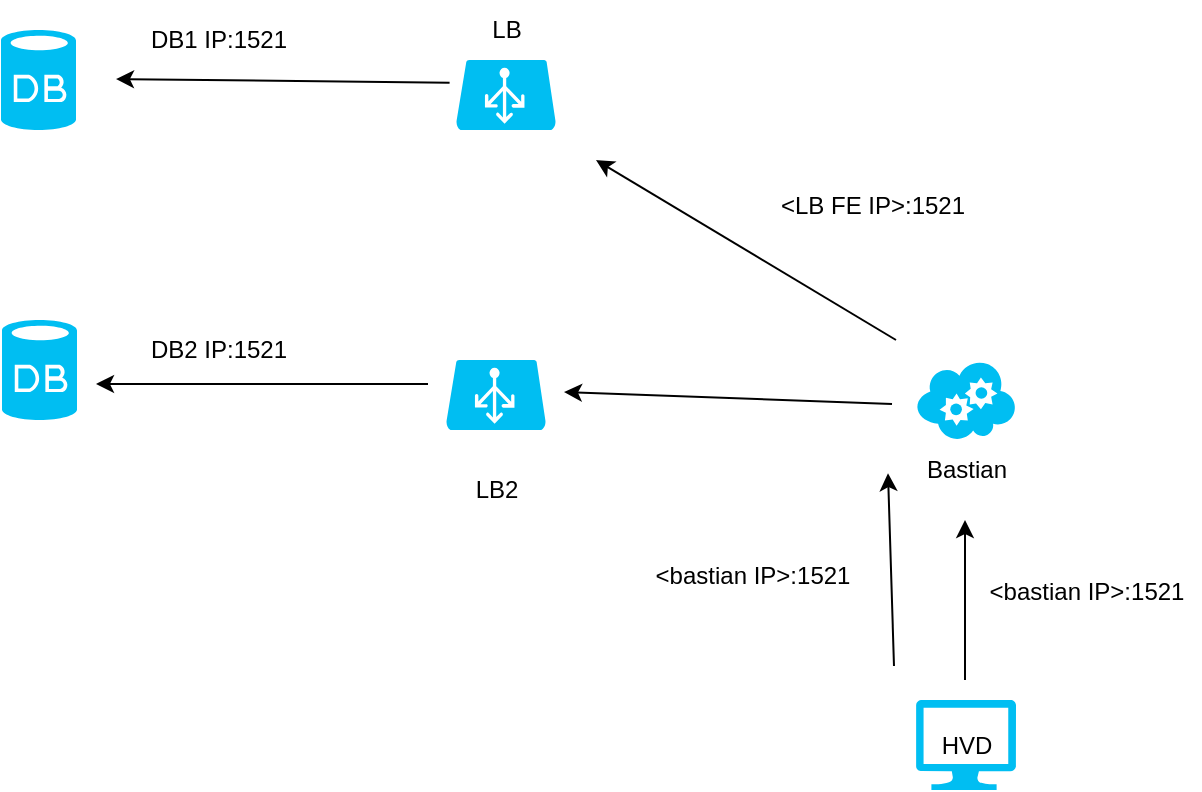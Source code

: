 <mxfile version="20.2.7" type="github">
  <diagram id="ayaMmBphK1ObVZRrMCWA" name="Page-1">
    <mxGraphModel dx="1038" dy="547" grid="0" gridSize="10" guides="1" tooltips="1" connect="1" arrows="1" fold="1" page="1" pageScale="1" pageWidth="827" pageHeight="1169" math="0" shadow="0">
      <root>
        <mxCell id="0" />
        <mxCell id="1" parent="0" />
        <mxCell id="dU2uJWZ8B7YOaY7MvfF5-3" value="" style="verticalLabelPosition=bottom;html=1;verticalAlign=top;align=center;strokeColor=none;fillColor=#00BEF2;shape=mxgraph.azure.azure_load_balancer;" parent="1" vertex="1">
          <mxGeometry x="330" y="110" width="50" height="35" as="geometry" />
        </mxCell>
        <mxCell id="dU2uJWZ8B7YOaY7MvfF5-4" value="" style="verticalLabelPosition=bottom;html=1;verticalAlign=top;align=center;strokeColor=none;fillColor=#00BEF2;shape=mxgraph.azure.database;" parent="1" vertex="1">
          <mxGeometry x="102.5" y="95" width="37.5" height="50" as="geometry" />
        </mxCell>
        <mxCell id="dU2uJWZ8B7YOaY7MvfF5-5" value="" style="verticalLabelPosition=bottom;html=1;verticalAlign=top;align=center;strokeColor=none;fillColor=#00BEF2;shape=mxgraph.azure.database;" parent="1" vertex="1">
          <mxGeometry x="103" y="240" width="37.5" height="50" as="geometry" />
        </mxCell>
        <mxCell id="dU2uJWZ8B7YOaY7MvfF5-6" value="" style="verticalLabelPosition=bottom;html=1;verticalAlign=top;align=center;strokeColor=none;fillColor=#00BEF2;shape=mxgraph.azure.computer;pointerEvents=1;" parent="1" vertex="1">
          <mxGeometry x="560" y="430" width="50" height="45" as="geometry" />
        </mxCell>
        <mxCell id="dU2uJWZ8B7YOaY7MvfF5-7" value="HVD" style="text;html=1;align=center;verticalAlign=middle;resizable=0;points=[];autosize=1;strokeColor=none;fillColor=none;" parent="1" vertex="1">
          <mxGeometry x="560" y="437.5" width="50" height="30" as="geometry" />
        </mxCell>
        <mxCell id="dU2uJWZ8B7YOaY7MvfF5-8" value="" style="verticalLabelPosition=bottom;html=1;verticalAlign=top;align=center;strokeColor=none;fillColor=#00BEF2;shape=mxgraph.azure.cloud_service;" parent="1" vertex="1">
          <mxGeometry x="560" y="260" width="50" height="40" as="geometry" />
        </mxCell>
        <mxCell id="dU2uJWZ8B7YOaY7MvfF5-9" value="Bastian" style="text;html=1;align=center;verticalAlign=middle;resizable=0;points=[];autosize=1;strokeColor=none;fillColor=none;" parent="1" vertex="1">
          <mxGeometry x="555" y="300" width="60" height="30" as="geometry" />
        </mxCell>
        <mxCell id="dU2uJWZ8B7YOaY7MvfF5-12" value="" style="endArrow=classic;html=1;rounded=0;" parent="1" edge="1">
          <mxGeometry width="50" height="50" relative="1" as="geometry">
            <mxPoint x="584.5" y="420" as="sourcePoint" />
            <mxPoint x="584.5" y="340" as="targetPoint" />
          </mxGeometry>
        </mxCell>
        <mxCell id="dU2uJWZ8B7YOaY7MvfF5-13" value="" style="endArrow=classic;html=1;rounded=0;" parent="1" edge="1">
          <mxGeometry width="50" height="50" relative="1" as="geometry">
            <mxPoint x="550" y="250" as="sourcePoint" />
            <mxPoint x="400" y="160" as="targetPoint" />
          </mxGeometry>
        </mxCell>
        <mxCell id="dU2uJWZ8B7YOaY7MvfF5-14" value="LB" style="text;html=1;align=center;verticalAlign=middle;resizable=0;points=[];autosize=1;strokeColor=none;fillColor=none;" parent="1" vertex="1">
          <mxGeometry x="335" y="80" width="40" height="30" as="geometry" />
        </mxCell>
        <mxCell id="dU2uJWZ8B7YOaY7MvfF5-15" value="" style="endArrow=classic;html=1;rounded=0;exitX=-0.064;exitY=0.326;exitDx=0;exitDy=0;exitPerimeter=0;" parent="1" source="dU2uJWZ8B7YOaY7MvfF5-3" edge="1">
          <mxGeometry width="50" height="50" relative="1" as="geometry">
            <mxPoint x="240" y="119.5" as="sourcePoint" />
            <mxPoint x="160" y="119.5" as="targetPoint" />
          </mxGeometry>
        </mxCell>
        <mxCell id="dU2uJWZ8B7YOaY7MvfF5-16" value="" style="endArrow=classic;html=1;rounded=0;" parent="1" edge="1">
          <mxGeometry width="50" height="50" relative="1" as="geometry">
            <mxPoint x="316" y="272" as="sourcePoint" />
            <mxPoint x="150" y="272" as="targetPoint" />
          </mxGeometry>
        </mxCell>
        <mxCell id="dU2uJWZ8B7YOaY7MvfF5-17" value="DB1 IP:1521" style="text;html=1;align=center;verticalAlign=middle;resizable=0;points=[];autosize=1;strokeColor=none;fillColor=none;" parent="1" vertex="1">
          <mxGeometry x="168" y="87" width="86" height="26" as="geometry" />
        </mxCell>
        <mxCell id="dU2uJWZ8B7YOaY7MvfF5-18" value="&lt;span style=&quot;color: rgba(0, 0, 0, 0); font-family: monospace; font-size: 0px; text-align: start;&quot;&gt;%3CmxGraphModel%3E%3Croot%3E%3CmxCell%20id%3D%220%22%2F%3E%3CmxCell%20id%3D%221%22%20parent%3D%220%22%2F%3E%3CmxCell%20id%3D%222%22%20value%3D%22port%20443%22%20style%3D%22text%3Bhtml%3D1%3Balign%3Dcenter%3BverticalAlign%3Dmiddle%3Bresizable%3D0%3Bpoints%3D%5B%5D%3Bautosize%3D1%3BstrokeColor%3Dnone%3BfillColor%3Dnone%3B%22%20vertex%3D%221%22%20parent%3D%221%22%3E%3CmxGeometry%20x%3D%22175%22%20y%3D%2285%22%20width%3D%2270%22%20height%3D%2230%22%20as%3D%22geometry%22%2F%3E%3C%2FmxCell%3E%3C%2Froot%3E%3C%2FmxGraphModel%3E&lt;/span&gt;" style="text;html=1;align=center;verticalAlign=middle;resizable=0;points=[];autosize=1;strokeColor=none;fillColor=none;" parent="1" vertex="1">
          <mxGeometry x="190" y="235" width="20" height="30" as="geometry" />
        </mxCell>
        <mxCell id="dU2uJWZ8B7YOaY7MvfF5-19" value="DB2 IP:1521" style="text;html=1;align=center;verticalAlign=middle;resizable=0;points=[];autosize=1;strokeColor=none;fillColor=none;" parent="1" vertex="1">
          <mxGeometry x="168" y="242" width="86" height="26" as="geometry" />
        </mxCell>
        <mxCell id="dU2uJWZ8B7YOaY7MvfF5-20" value="&amp;lt;bastian IP&amp;gt;:1521" style="text;html=1;align=center;verticalAlign=middle;resizable=0;points=[];autosize=1;strokeColor=none;fillColor=none;" parent="1" vertex="1">
          <mxGeometry x="587" y="363" width="115" height="26" as="geometry" />
        </mxCell>
        <mxCell id="dU2uJWZ8B7YOaY7MvfF5-21" value="&amp;lt;LB FE IP&amp;gt;:1521" style="text;html=1;align=center;verticalAlign=middle;resizable=0;points=[];autosize=1;strokeColor=none;fillColor=none;" parent="1" vertex="1">
          <mxGeometry x="483" y="170" width="110" height="26" as="geometry" />
        </mxCell>
        <mxCell id="CBoHSCppp5MPnZa9kcXM-1" value="" style="verticalLabelPosition=bottom;html=1;verticalAlign=top;align=center;strokeColor=none;fillColor=#00BEF2;shape=mxgraph.azure.azure_load_balancer;" vertex="1" parent="1">
          <mxGeometry x="325" y="260" width="50" height="35" as="geometry" />
        </mxCell>
        <mxCell id="CBoHSCppp5MPnZa9kcXM-2" value="LB2" style="text;html=1;align=center;verticalAlign=middle;resizable=0;points=[];autosize=1;strokeColor=none;fillColor=none;" vertex="1" parent="1">
          <mxGeometry x="330" y="312" width="39" height="26" as="geometry" />
        </mxCell>
        <mxCell id="CBoHSCppp5MPnZa9kcXM-3" value="" style="endArrow=classic;html=1;rounded=0;" edge="1" parent="1">
          <mxGeometry width="50" height="50" relative="1" as="geometry">
            <mxPoint x="548" y="282" as="sourcePoint" />
            <mxPoint x="384" y="276" as="targetPoint" />
          </mxGeometry>
        </mxCell>
        <mxCell id="CBoHSCppp5MPnZa9kcXM-4" value="" style="endArrow=classic;html=1;rounded=0;entryX=-0.15;entryY=0.553;entryDx=0;entryDy=0;entryPerimeter=0;" edge="1" parent="1" target="dU2uJWZ8B7YOaY7MvfF5-9">
          <mxGeometry width="50" height="50" relative="1" as="geometry">
            <mxPoint x="549" y="413" as="sourcePoint" />
            <mxPoint x="357" y="431" as="targetPoint" />
          </mxGeometry>
        </mxCell>
        <mxCell id="CBoHSCppp5MPnZa9kcXM-5" value="&amp;lt;bastian IP&amp;gt;:1521" style="text;html=1;align=center;verticalAlign=middle;resizable=0;points=[];autosize=1;strokeColor=none;fillColor=none;" vertex="1" parent="1">
          <mxGeometry x="420" y="355" width="115" height="26" as="geometry" />
        </mxCell>
      </root>
    </mxGraphModel>
  </diagram>
</mxfile>
